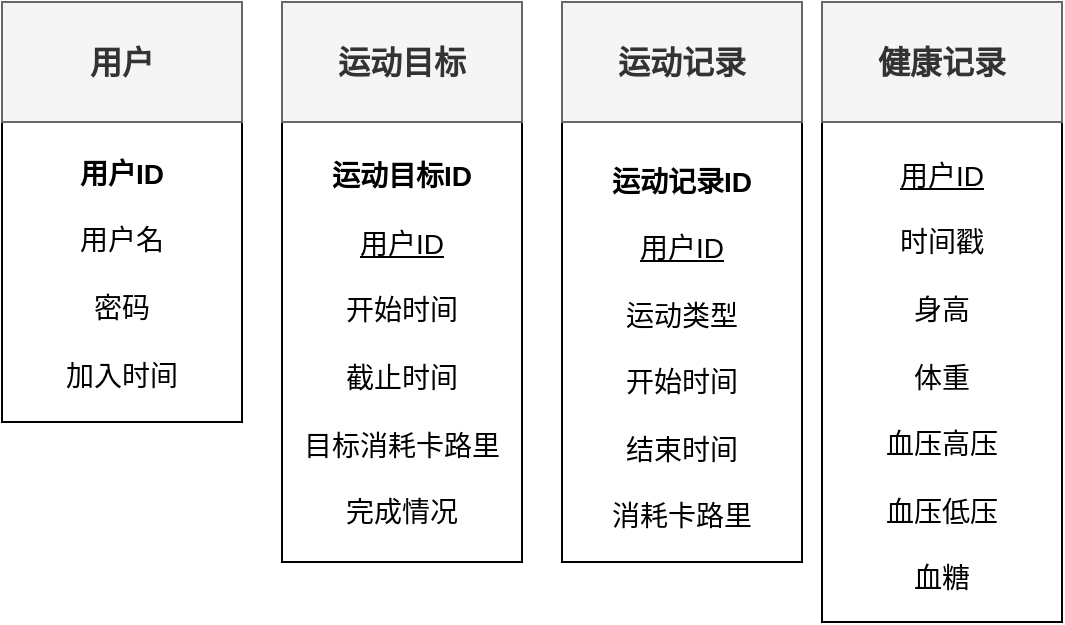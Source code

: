 <mxfile version="24.7.17">
  <diagram name="第 1 页" id="Y1NGwg74HVq4DXeZxkcg">
    <mxGraphModel dx="1101" dy="579" grid="1" gridSize="10" guides="1" tooltips="1" connect="1" arrows="1" fold="1" page="1" pageScale="1" pageWidth="827" pageHeight="1169" math="0" shadow="0">
      <root>
        <mxCell id="0" />
        <mxCell id="1" parent="0" />
        <mxCell id="IqknVB4KPWwH68VH4Ewv-2" value="&lt;div&gt;&lt;br&gt;&lt;/div&gt;&lt;div&gt;运动记录ID&lt;/div&gt;&lt;div&gt;&lt;br&gt;&lt;/div&gt;&lt;span style=&quot;font-weight: normal;&quot;&gt;&lt;u&gt;用户ID&lt;/u&gt;&lt;/span&gt;&lt;div&gt;&lt;br&gt;&lt;div&gt;&lt;div&gt;&lt;span style=&quot;font-weight: 400;&quot;&gt;运动类型&lt;/span&gt;&lt;/div&gt;&lt;div&gt;&lt;span style=&quot;font-weight: normal;&quot;&gt;&lt;br&gt;&lt;/span&gt;&lt;/div&gt;&lt;div&gt;&lt;span style=&quot;font-weight: 400;&quot;&gt;开始时间&lt;/span&gt;&lt;/div&gt;&lt;div&gt;&lt;span style=&quot;font-weight: normal;&quot;&gt;&lt;br&gt;&lt;/span&gt;&lt;/div&gt;&lt;div&gt;&lt;span style=&quot;font-weight: 400;&quot;&gt;结束时间&lt;/span&gt;&lt;/div&gt;&lt;div&gt;&lt;span style=&quot;font-weight: normal;&quot;&gt;&lt;br&gt;&lt;/span&gt;&lt;/div&gt;&lt;div&gt;&lt;span style=&quot;font-weight: 400;&quot;&gt;消耗卡路里&lt;/span&gt;&lt;/div&gt;&lt;/div&gt;&lt;/div&gt;" style="rounded=0;whiteSpace=wrap;html=1;align=center;fontSize=14;fontStyle=1;spacing=2;spacingTop=-8;spacingBottom=3;" parent="1" vertex="1">
          <mxGeometry x="410" y="190" width="120" height="220" as="geometry" />
        </mxCell>
        <mxCell id="IqknVB4KPWwH68VH4Ewv-3" value="运动记录" style="rounded=0;whiteSpace=wrap;html=1;fontSize=16;fillColor=#f5f5f5;fontColor=#333333;strokeColor=#666666;fontStyle=1" parent="1" vertex="1">
          <mxGeometry x="410" y="130" width="120" height="60" as="geometry" />
        </mxCell>
        <mxCell id="nAFIq09NIywCVeEg3eLo-1" value="用户ID&lt;div&gt;&lt;span style=&quot;font-weight: normal;&quot;&gt;&lt;br&gt;&lt;/span&gt;&lt;/div&gt;&lt;div&gt;&lt;span style=&quot;font-weight: normal;&quot;&gt;用户名&lt;/span&gt;&lt;/div&gt;&lt;div&gt;&lt;div&gt;&lt;span style=&quot;font-weight: normal;&quot;&gt;&lt;br&gt;&lt;/span&gt;&lt;/div&gt;&lt;div&gt;&lt;span style=&quot;font-weight: normal;&quot;&gt;密码&lt;/span&gt;&lt;/div&gt;&lt;div&gt;&lt;span style=&quot;font-weight: normal;&quot;&gt;&lt;br&gt;&lt;/span&gt;&lt;/div&gt;&lt;div&gt;&lt;span style=&quot;font-weight: 400;&quot;&gt;加入时间&lt;/span&gt;&lt;/div&gt;&lt;/div&gt;" style="rounded=0;whiteSpace=wrap;html=1;align=center;fontSize=14;fontStyle=1;spacing=2;spacingTop=1;spacingBottom=0;" vertex="1" parent="1">
          <mxGeometry x="130" y="190" width="120" height="150" as="geometry" />
        </mxCell>
        <mxCell id="nAFIq09NIywCVeEg3eLo-2" value="用户" style="rounded=0;whiteSpace=wrap;html=1;fontSize=16;fillColor=#f5f5f5;fontColor=#333333;strokeColor=#666666;fontStyle=1" vertex="1" parent="1">
          <mxGeometry x="130" y="130" width="120" height="60" as="geometry" />
        </mxCell>
        <mxCell id="nAFIq09NIywCVeEg3eLo-3" value="&lt;div&gt;&lt;br&gt;&lt;/div&gt;&lt;span style=&quot;font-weight: normal;&quot;&gt;&lt;u&gt;用户ID&lt;/u&gt;&lt;/span&gt;&lt;div&gt;&lt;span style=&quot;font-weight: normal;&quot;&gt;&lt;br&gt;&lt;/span&gt;&lt;/div&gt;&lt;div&gt;&lt;div&gt;&lt;span style=&quot;font-weight: normal;&quot;&gt;时间戳&lt;/span&gt;&lt;/div&gt;&lt;/div&gt;&lt;div&gt;&lt;span style=&quot;font-weight: normal;&quot;&gt;&lt;br&gt;&lt;/span&gt;&lt;div&gt;&lt;div&gt;&lt;span style=&quot;font-weight: normal;&quot;&gt;身高&lt;/span&gt;&lt;/div&gt;&lt;div&gt;&lt;span style=&quot;font-weight: normal;&quot;&gt;&lt;br&gt;&lt;/span&gt;&lt;/div&gt;&lt;div&gt;&lt;span style=&quot;font-weight: normal;&quot;&gt;体重&lt;/span&gt;&lt;/div&gt;&lt;div&gt;&lt;span style=&quot;font-weight: normal;&quot;&gt;&lt;br&gt;&lt;/span&gt;&lt;/div&gt;&lt;div&gt;&lt;span style=&quot;font-weight: normal;&quot;&gt;血压高压&lt;/span&gt;&lt;/div&gt;&lt;/div&gt;&lt;/div&gt;&lt;div&gt;&lt;span style=&quot;font-weight: normal;&quot;&gt;&lt;br&gt;&lt;/span&gt;&lt;/div&gt;&lt;div&gt;&lt;span style=&quot;font-weight: normal;&quot;&gt;血压低压&lt;/span&gt;&lt;/div&gt;&lt;div&gt;&lt;span style=&quot;font-weight: normal;&quot;&gt;&lt;br&gt;&lt;/span&gt;&lt;/div&gt;&lt;div&gt;&lt;span style=&quot;font-weight: normal;&quot;&gt;血糖&lt;/span&gt;&lt;/div&gt;" style="rounded=0;whiteSpace=wrap;html=1;align=center;fontSize=14;fontStyle=1;spacing=2;spacingTop=-13;spacingBottom=0;" vertex="1" parent="1">
          <mxGeometry x="540" y="190" width="120" height="250" as="geometry" />
        </mxCell>
        <mxCell id="nAFIq09NIywCVeEg3eLo-4" value="健康记录" style="rounded=0;whiteSpace=wrap;html=1;fontSize=16;fillColor=#f5f5f5;fontColor=#333333;strokeColor=#666666;fontStyle=1" vertex="1" parent="1">
          <mxGeometry x="540" y="130" width="120" height="60" as="geometry" />
        </mxCell>
        <mxCell id="nAFIq09NIywCVeEg3eLo-5" value="&lt;div&gt;&lt;span style=&quot;background-color: initial;&quot;&gt;运动目标ID&lt;/span&gt;&lt;br&gt;&lt;/div&gt;&lt;span style=&quot;font-weight: normal;&quot;&gt;&lt;div&gt;&lt;span style=&quot;font-weight: normal;&quot;&gt;&lt;br&gt;&lt;/span&gt;&lt;/div&gt;&lt;u&gt;用户ID&lt;/u&gt;&lt;/span&gt;&lt;div&gt;&lt;br&gt;&lt;div&gt;&lt;div&gt;&lt;span style=&quot;font-weight: 400;&quot;&gt;开始时间&lt;/span&gt;&lt;/div&gt;&lt;div&gt;&lt;span style=&quot;font-weight: normal;&quot;&gt;&lt;br&gt;&lt;/span&gt;&lt;/div&gt;&lt;div&gt;&lt;span style=&quot;font-weight: 400;&quot;&gt;截止时间&lt;/span&gt;&lt;/div&gt;&lt;div&gt;&lt;span style=&quot;font-weight: normal;&quot;&gt;&lt;br&gt;&lt;/span&gt;&lt;/div&gt;&lt;div&gt;&lt;span style=&quot;font-weight: 400;&quot;&gt;目标消耗卡路里&lt;/span&gt;&lt;/div&gt;&lt;/div&gt;&lt;/div&gt;&lt;div&gt;&lt;span style=&quot;font-weight: 400;&quot;&gt;&lt;br&gt;&lt;/span&gt;&lt;/div&gt;&lt;div&gt;&lt;span style=&quot;font-weight: 400;&quot;&gt;完成情况&lt;/span&gt;&lt;/div&gt;" style="rounded=0;whiteSpace=wrap;html=1;align=center;fontSize=14;fontStyle=1;spacing=2;spacingTop=1;spacingBottom=0;" vertex="1" parent="1">
          <mxGeometry x="270" y="190" width="120" height="220" as="geometry" />
        </mxCell>
        <mxCell id="nAFIq09NIywCVeEg3eLo-6" value="运动目标" style="rounded=0;whiteSpace=wrap;html=1;fontSize=16;fillColor=#f5f5f5;fontColor=#333333;strokeColor=#666666;fontStyle=1" vertex="1" parent="1">
          <mxGeometry x="270" y="130" width="120" height="60" as="geometry" />
        </mxCell>
      </root>
    </mxGraphModel>
  </diagram>
</mxfile>
